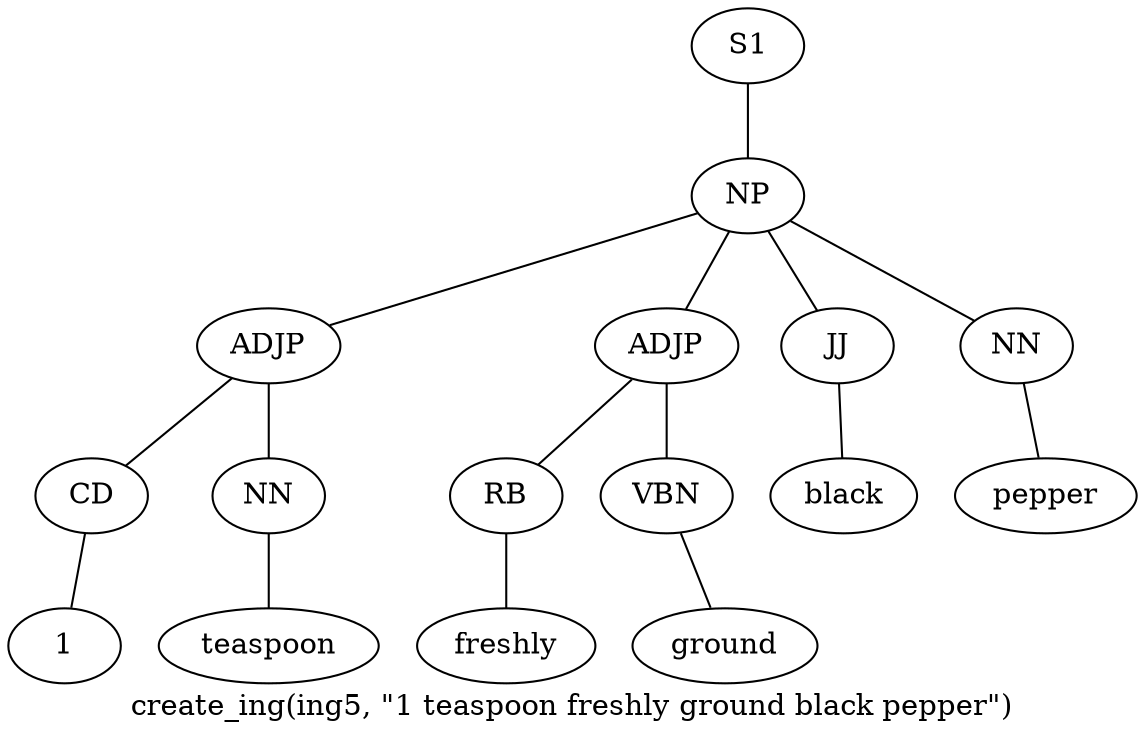 graph SyntaxGraph {
	label = "create_ing(ing5, \"1 teaspoon freshly ground black pepper\")";
	Node0 [label="S1"];
	Node1 [label="NP"];
	Node2 [label="ADJP"];
	Node3 [label="CD"];
	Node4 [label="1"];
	Node5 [label="NN"];
	Node6 [label="teaspoon"];
	Node7 [label="ADJP"];
	Node8 [label="RB"];
	Node9 [label="freshly"];
	Node10 [label="VBN"];
	Node11 [label="ground"];
	Node12 [label="JJ"];
	Node13 [label="black"];
	Node14 [label="NN"];
	Node15 [label="pepper"];

	Node0 -- Node1;
	Node1 -- Node2;
	Node1 -- Node7;
	Node1 -- Node12;
	Node1 -- Node14;
	Node2 -- Node3;
	Node2 -- Node5;
	Node3 -- Node4;
	Node5 -- Node6;
	Node7 -- Node8;
	Node7 -- Node10;
	Node8 -- Node9;
	Node10 -- Node11;
	Node12 -- Node13;
	Node14 -- Node15;
}